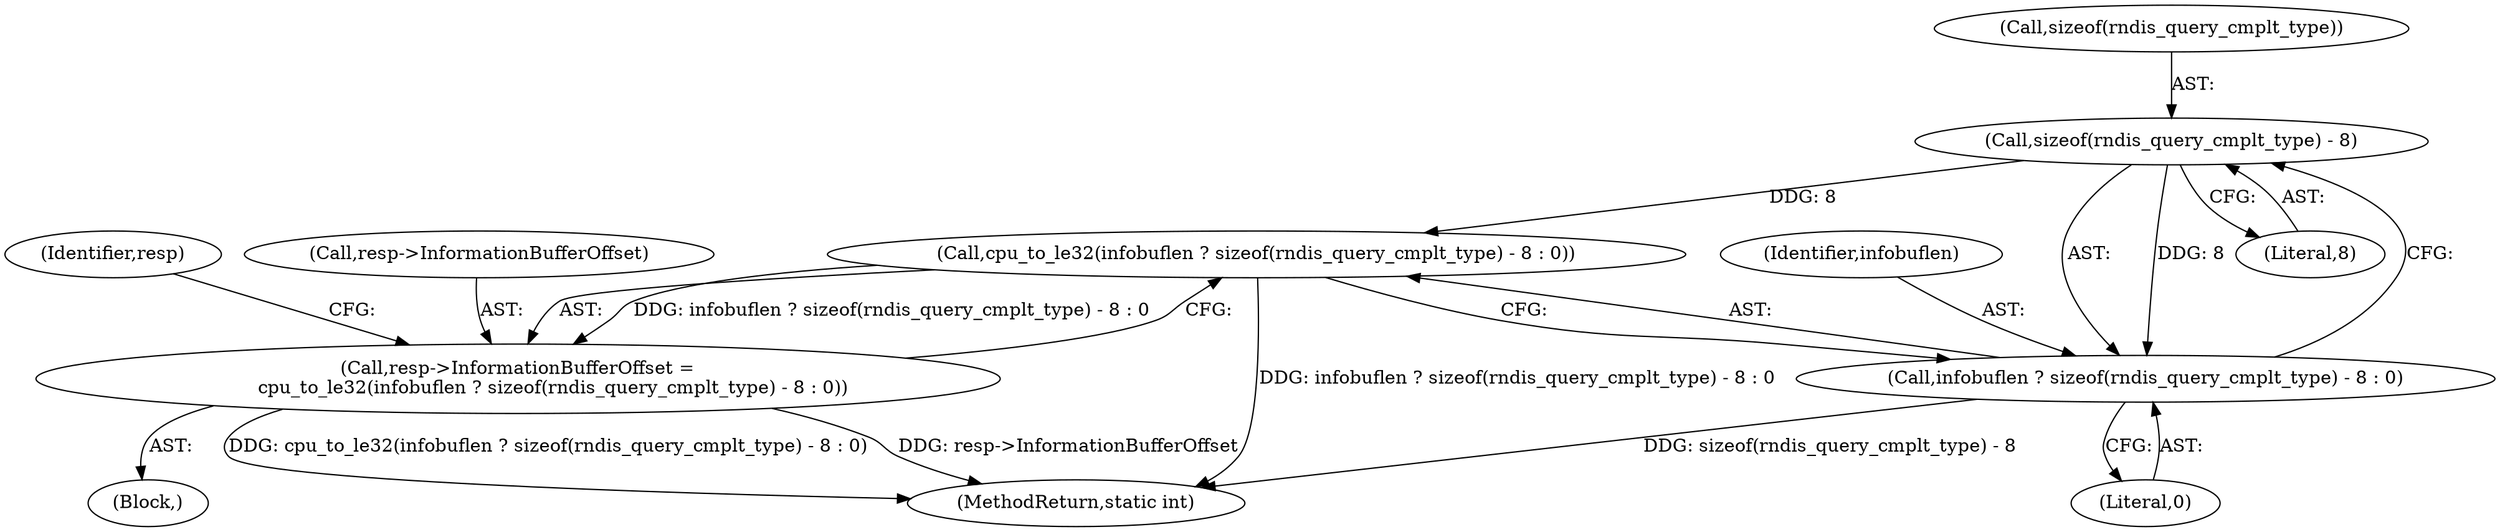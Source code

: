 digraph "0_qemu_fe3c546c5ff2a6210f9a4d8561cc64051ca8603e@API" {
"1000240" [label="(Call,sizeof(rndis_query_cmplt_type) - 8)"];
"1000237" [label="(Call,cpu_to_le32(infobuflen ? sizeof(rndis_query_cmplt_type) - 8 : 0))"];
"1000233" [label="(Call,resp->InformationBufferOffset =\n            cpu_to_le32(infobuflen ? sizeof(rndis_query_cmplt_type) - 8 : 0))"];
"1000238" [label="(Call,infobuflen ? sizeof(rndis_query_cmplt_type) - 8 : 0)"];
"1000107" [label="(Block,)"];
"1000234" [label="(Call,resp->InformationBufferOffset)"];
"1000247" [label="(Identifier,resp)"];
"1000244" [label="(Literal,0)"];
"1000259" [label="(MethodReturn,static int)"];
"1000237" [label="(Call,cpu_to_le32(infobuflen ? sizeof(rndis_query_cmplt_type) - 8 : 0))"];
"1000243" [label="(Literal,8)"];
"1000233" [label="(Call,resp->InformationBufferOffset =\n            cpu_to_le32(infobuflen ? sizeof(rndis_query_cmplt_type) - 8 : 0))"];
"1000238" [label="(Call,infobuflen ? sizeof(rndis_query_cmplt_type) - 8 : 0)"];
"1000239" [label="(Identifier,infobuflen)"];
"1000241" [label="(Call,sizeof(rndis_query_cmplt_type))"];
"1000240" [label="(Call,sizeof(rndis_query_cmplt_type) - 8)"];
"1000240" -> "1000238"  [label="AST: "];
"1000240" -> "1000243"  [label="CFG: "];
"1000241" -> "1000240"  [label="AST: "];
"1000243" -> "1000240"  [label="AST: "];
"1000238" -> "1000240"  [label="CFG: "];
"1000240" -> "1000237"  [label="DDG: 8"];
"1000240" -> "1000238"  [label="DDG: 8"];
"1000237" -> "1000233"  [label="AST: "];
"1000237" -> "1000238"  [label="CFG: "];
"1000238" -> "1000237"  [label="AST: "];
"1000233" -> "1000237"  [label="CFG: "];
"1000237" -> "1000259"  [label="DDG: infobuflen ? sizeof(rndis_query_cmplt_type) - 8 : 0"];
"1000237" -> "1000233"  [label="DDG: infobuflen ? sizeof(rndis_query_cmplt_type) - 8 : 0"];
"1000233" -> "1000107"  [label="AST: "];
"1000234" -> "1000233"  [label="AST: "];
"1000247" -> "1000233"  [label="CFG: "];
"1000233" -> "1000259"  [label="DDG: cpu_to_le32(infobuflen ? sizeof(rndis_query_cmplt_type) - 8 : 0)"];
"1000233" -> "1000259"  [label="DDG: resp->InformationBufferOffset"];
"1000238" -> "1000244"  [label="CFG: "];
"1000239" -> "1000238"  [label="AST: "];
"1000244" -> "1000238"  [label="AST: "];
"1000238" -> "1000259"  [label="DDG: sizeof(rndis_query_cmplt_type) - 8"];
}
